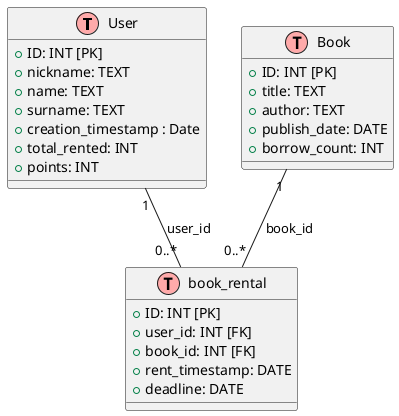 @startuml
!define Table(name,desc) class name as "desc" << (T,#FFAAAA) >>

' Tabela: User
Table(User, "User") {
    + ID: INT [PK]
    + nickname: TEXT
    + name: TEXT
    + surname: TEXT
    + creation_timestamp : Date
    + total_rented: INT
    + points: INT
}

Table(Book, "Book") {
    + ID: INT [PK]
    + title: TEXT
    + author: TEXT
    + publish_date: DATE
    + borrow_count: INT
}

Table(book_rental, "book_rental") {
    + ID: INT [PK]
    + user_id: INT [FK]
    + book_id: INT [FK]
    + rent_timestamp: DATE
    + deadline: DATE
}

' Relacje
User "1" -- "0..*" book_rental : "user_id"
Book "1" -- "0..*" book_rental : "book_id"
@enduml